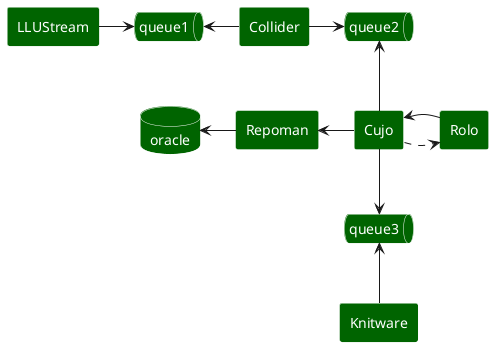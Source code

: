 @startuml

skinparam rectangleFontColor white
skinparam queueFontColor white
skinparam databaseFontColor white
skinparam rectangleBackgroundColor darkgreen
skinparam queueBackgroundColor darkgreen
skinparam databaseBackgroundColor darkgreen
skinparam rectangleBorderColor white
skinparam queueBorderColor white
skinparam databaseBorderColor white

rectangle LLUStream
rectangle Collider
rectangle Cujo
rectangle Rolo
rectangle Repoman
rectangle Knitware
queue queue1
queue queue2
queue queue3
database oracle

LLUStream->queue1
queue1<-Collider
Collider->queue2
queue2<-down-Cujo
Repoman<-Cujo
oracle<-Repoman
Cujo-down->queue3
queue3<-down-Knitware
Cujo-right.>Rolo
Rolo->Cujo

@enduml